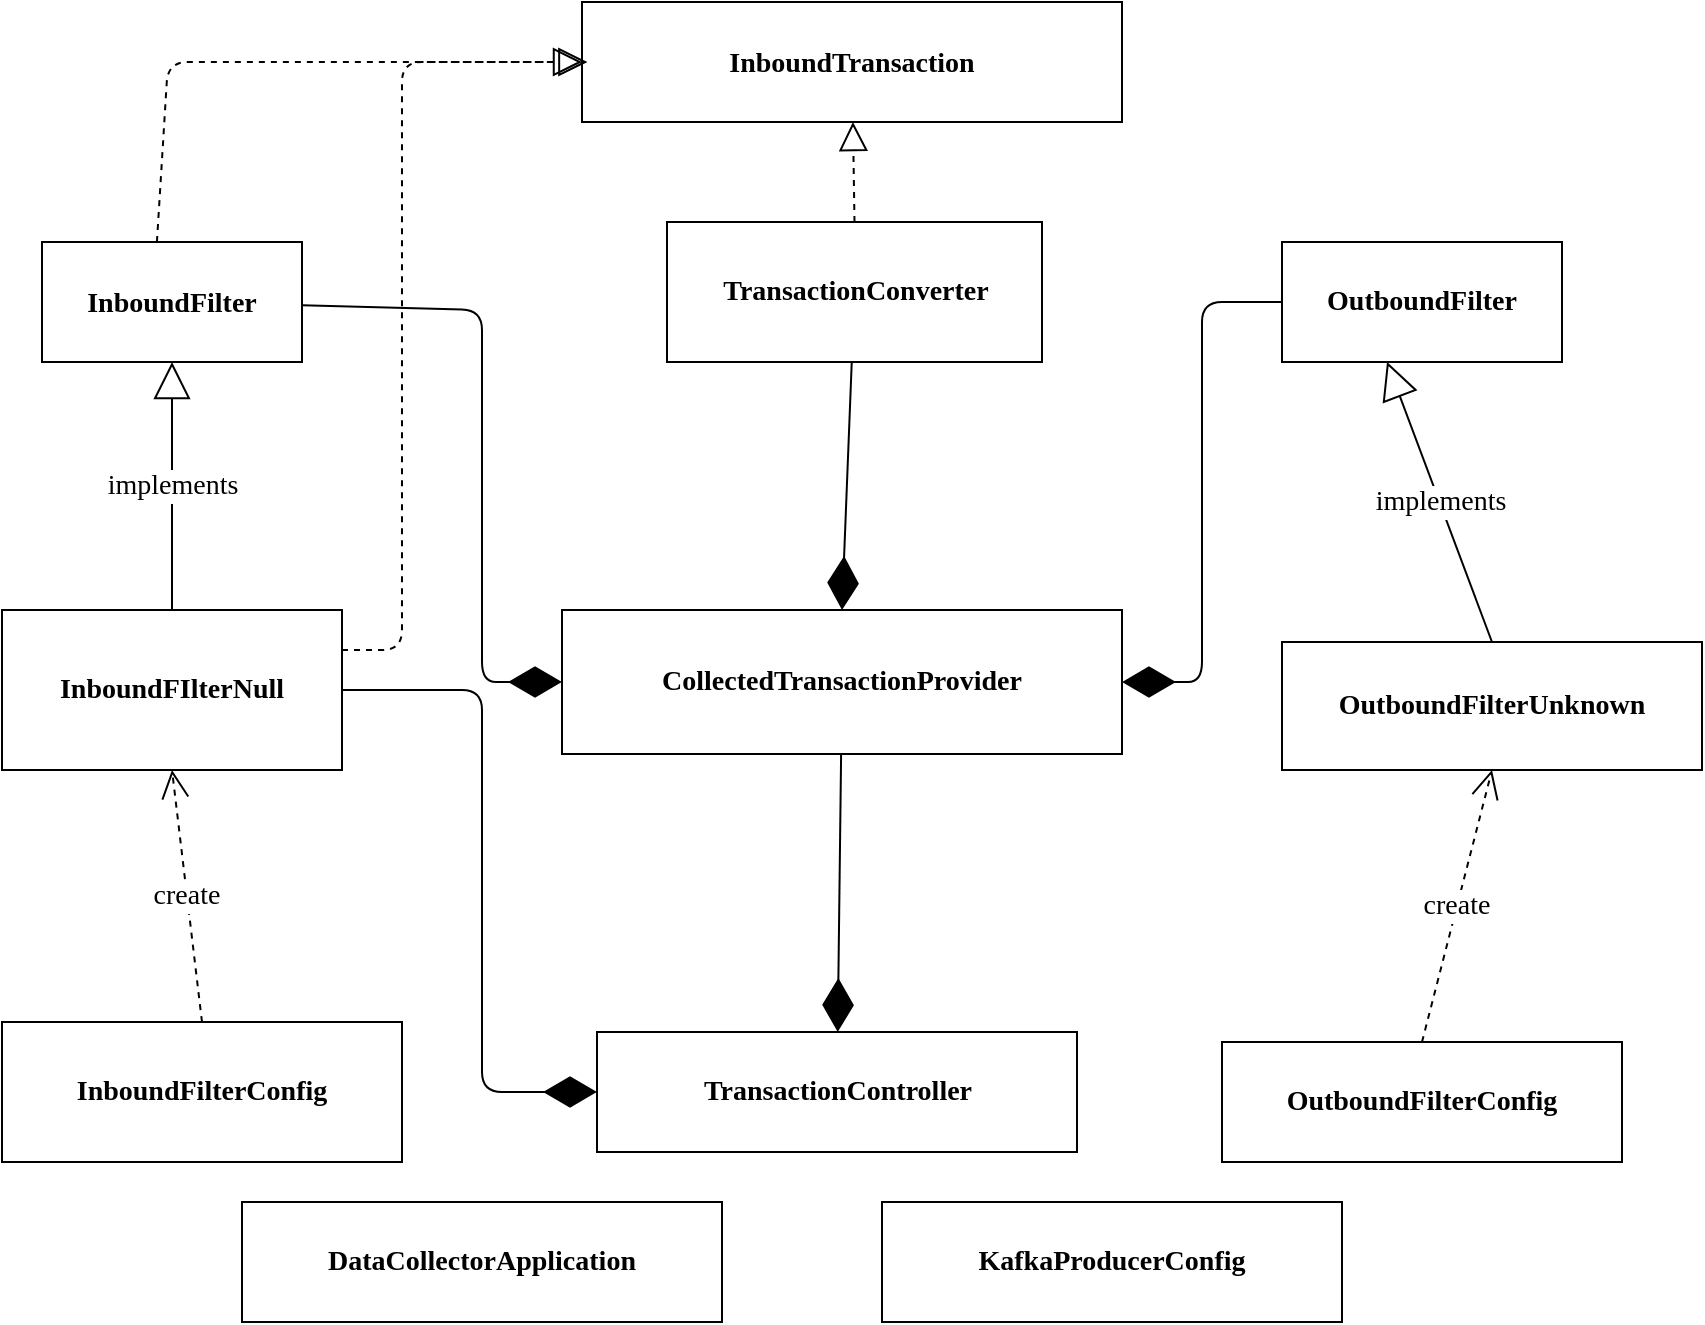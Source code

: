 <mxfile version="14.6.13" type="device"><diagram id="5Xkx14WOswFEMGY9lgMu" name="Page-1"><mxGraphModel dx="1021" dy="612" grid="1" gridSize="10" guides="1" tooltips="1" connect="1" arrows="1" fold="1" page="1" pageScale="1" pageWidth="850" pageHeight="1100" math="0" shadow="0"><root><mxCell id="0"/><mxCell id="1" parent="0"/><mxCell id="FdQxKiR-fswxZUdKpkgI-3" value="&lt;p style=&quot;margin: 4px 0px 0px; font-size: 14px;&quot;&gt;&lt;font data-font-src=&quot;https://fonts.googleapis.com/css?family=Fira+Code&quot; style=&quot;font-size: 14px;&quot; face=&quot;Fira Code&quot;&gt;&lt;br style=&quot;font-size: 14px;&quot;&gt;&lt;span style=&quot;font-size: 14px;&quot;&gt;InboundTransaction&lt;/span&gt;&lt;/font&gt;&lt;/p&gt;" style="verticalAlign=middle;align=center;overflow=fill;fontSize=14;fontFamily=Helvetica;html=1;fontStyle=1" vertex="1" parent="1"><mxGeometry x="410" y="60" width="270" height="60" as="geometry"/></mxCell><mxCell id="FdQxKiR-fswxZUdKpkgI-4" value="&lt;font face=&quot;Fira Code&quot; data-font-src=&quot;https://fonts.googleapis.com/css?family=Fira+Code&quot; style=&quot;font-size: 14px;&quot;&gt;InboundFilter&lt;/font&gt;" style="rounded=0;whiteSpace=wrap;html=1;fontSize=14;fontStyle=1" vertex="1" parent="1"><mxGeometry x="140" y="180" width="130" height="60" as="geometry"/></mxCell><mxCell id="FdQxKiR-fswxZUdKpkgI-5" value="TransactionConverter" style="rounded=0;whiteSpace=wrap;html=1;fontSize=14;fontFamily=Fira Code;fontSource=https%3A%2F%2Ffonts.googleapis.com%2Fcss%3Ffamily%3DFira%2BCode;fontStyle=1" vertex="1" parent="1"><mxGeometry x="452.5" y="170" width="187.5" height="70" as="geometry"/></mxCell><mxCell id="FdQxKiR-fswxZUdKpkgI-6" value="&lt;b style=&quot;font-size: 14px;&quot;&gt;OutboundFilter&lt;/b&gt;" style="rounded=0;whiteSpace=wrap;html=1;fontFamily=Fira Code;fontSource=https%3A%2F%2Ffonts.googleapis.com%2Fcss%3Ffamily%3DFira%2BCode;fontSize=14;" vertex="1" parent="1"><mxGeometry x="760" y="180" width="140" height="60" as="geometry"/></mxCell><mxCell id="FdQxKiR-fswxZUdKpkgI-9" value="InboundFIlterNull" style="rounded=0;whiteSpace=wrap;html=1;fontFamily=Fira Code;fontSource=https%3A%2F%2Ffonts.googleapis.com%2Fcss%3Ffamily%3DFira%2BCode;fontSize=14;fontStyle=1" vertex="1" parent="1"><mxGeometry x="120" y="364" width="170" height="80" as="geometry"/></mxCell><mxCell id="FdQxKiR-fswxZUdKpkgI-10" value="CollectedTransactionProvider" style="rounded=0;whiteSpace=wrap;html=1;fontFamily=Fira Code;fontSource=https%3A%2F%2Ffonts.googleapis.com%2Fcss%3Ffamily%3DFira%2BCode;fontSize=14;fontStyle=1" vertex="1" parent="1"><mxGeometry x="400" y="364" width="280" height="72" as="geometry"/></mxCell><mxCell id="FdQxKiR-fswxZUdKpkgI-11" value="OutboundFilterUnknown" style="rounded=0;whiteSpace=wrap;html=1;fontFamily=Fira Code;fontSource=https%3A%2F%2Ffonts.googleapis.com%2Fcss%3Ffamily%3DFira%2BCode;fontSize=14;fontStyle=1" vertex="1" parent="1"><mxGeometry x="760" y="380" width="210" height="64" as="geometry"/></mxCell><mxCell id="FdQxKiR-fswxZUdKpkgI-12" value="InboundFilterConfig" style="rounded=0;whiteSpace=wrap;html=1;fontFamily=Fira Code;fontSource=https%3A%2F%2Ffonts.googleapis.com%2Fcss%3Ffamily%3DFira%2BCode;fontSize=14;fontStyle=1" vertex="1" parent="1"><mxGeometry x="120" y="570" width="200" height="70" as="geometry"/></mxCell><mxCell id="FdQxKiR-fswxZUdKpkgI-13" value="TransactionController" style="rounded=0;whiteSpace=wrap;html=1;fontFamily=Fira Code;fontSource=https%3A%2F%2Ffonts.googleapis.com%2Fcss%3Ffamily%3DFira%2BCode;fontSize=14;fontStyle=1" vertex="1" parent="1"><mxGeometry x="417.5" y="575" width="240" height="60" as="geometry"/></mxCell><mxCell id="FdQxKiR-fswxZUdKpkgI-14" value="OutboundFilterConfig" style="rounded=0;whiteSpace=wrap;html=1;fontFamily=Fira Code;fontSource=https%3A%2F%2Ffonts.googleapis.com%2Fcss%3Ffamily%3DFira%2BCode;fontSize=14;fontStyle=1" vertex="1" parent="1"><mxGeometry x="730" y="580" width="200" height="60" as="geometry"/></mxCell><mxCell id="FdQxKiR-fswxZUdKpkgI-15" value="DataCollectorApplication" style="rounded=0;whiteSpace=wrap;html=1;fontFamily=Fira Code;fontSource=https%3A%2F%2Ffonts.googleapis.com%2Fcss%3Ffamily%3DFira%2BCode;fontSize=14;fontStyle=1" vertex="1" parent="1"><mxGeometry x="240" y="660" width="240" height="60" as="geometry"/></mxCell><mxCell id="FdQxKiR-fswxZUdKpkgI-16" value="KafkaProducerConfig" style="rounded=0;whiteSpace=wrap;html=1;fontFamily=Fira Code;fontSource=https%3A%2F%2Ffonts.googleapis.com%2Fcss%3Ffamily%3DFira%2BCode;fontSize=14;fontStyle=1" vertex="1" parent="1"><mxGeometry x="560" y="660" width="230" height="60" as="geometry"/></mxCell><mxCell id="FdQxKiR-fswxZUdKpkgI-18" value="create" style="endArrow=open;endSize=12;dashed=1;html=1;fontFamily=Fira Code;fontSource=https%3A%2F%2Ffonts.googleapis.com%2Fcss%3Ffamily%3DFira%2BCode;fontSize=14;exitX=0.5;exitY=0;exitDx=0;exitDy=0;entryX=0.5;entryY=1;entryDx=0;entryDy=0;" edge="1" parent="1" source="FdQxKiR-fswxZUdKpkgI-14" target="FdQxKiR-fswxZUdKpkgI-11"><mxGeometry width="160" relative="1" as="geometry"><mxPoint x="780" y="540" as="sourcePoint"/><mxPoint x="870" y="490" as="targetPoint"/></mxGeometry></mxCell><mxCell id="FdQxKiR-fswxZUdKpkgI-21" value="implements" style="endArrow=block;endSize=16;endFill=0;html=1;fontFamily=Fira Code;fontSource=https%3A%2F%2Ffonts.googleapis.com%2Fcss%3Ffamily%3DFira%2BCode;fontSize=14;entryX=0.375;entryY=1;entryDx=0;entryDy=0;entryPerimeter=0;exitX=0.5;exitY=0;exitDx=0;exitDy=0;" edge="1" parent="1" source="FdQxKiR-fswxZUdKpkgI-11" target="FdQxKiR-fswxZUdKpkgI-6"><mxGeometry width="160" relative="1" as="geometry"><mxPoint x="450" y="460" as="sourcePoint"/><mxPoint x="610" y="460" as="targetPoint"/></mxGeometry></mxCell><mxCell id="FdQxKiR-fswxZUdKpkgI-23" value="implements" style="endArrow=block;endSize=16;endFill=0;html=1;fontFamily=Fira Code;fontSource=https%3A%2F%2Ffonts.googleapis.com%2Fcss%3Ffamily%3DFira%2BCode;fontSize=14;exitX=0.5;exitY=0;exitDx=0;exitDy=0;" edge="1" parent="1" source="FdQxKiR-fswxZUdKpkgI-9" target="FdQxKiR-fswxZUdKpkgI-4"><mxGeometry width="160" relative="1" as="geometry"><mxPoint x="110" y="290" as="sourcePoint"/><mxPoint x="20" y="202" as="targetPoint"/></mxGeometry></mxCell><mxCell id="FdQxKiR-fswxZUdKpkgI-24" value="" style="endArrow=block;dashed=1;endFill=0;endSize=12;html=1;fontFamily=Fira Code;fontSource=https%3A%2F%2Ffonts.googleapis.com%2Fcss%3Ffamily%3DFira%2BCode;fontSize=14;entryX=0.01;entryY=0.5;entryDx=0;entryDy=0;exitX=0.442;exitY=0;exitDx=0;exitDy=0;exitPerimeter=0;entryPerimeter=0;" edge="1" parent="1" source="FdQxKiR-fswxZUdKpkgI-4" target="FdQxKiR-fswxZUdKpkgI-3"><mxGeometry width="160" relative="1" as="geometry"><mxPoint x="300" y="160" as="sourcePoint"/><mxPoint x="460" y="160" as="targetPoint"/><Array as="points"><mxPoint x="203" y="90"/></Array></mxGeometry></mxCell><mxCell id="FdQxKiR-fswxZUdKpkgI-26" value="" style="endArrow=block;dashed=1;endFill=0;endSize=12;html=1;fontFamily=Fira Code;fontSource=https%3A%2F%2Ffonts.googleapis.com%2Fcss%3Ffamily%3DFira%2BCode;fontSize=14;exitX=0.5;exitY=0;exitDx=0;exitDy=0;" edge="1" parent="1" source="FdQxKiR-fswxZUdKpkgI-5" target="FdQxKiR-fswxZUdKpkgI-3"><mxGeometry width="160" relative="1" as="geometry"><mxPoint x="550" y="150" as="sourcePoint"/><mxPoint x="544" y="150" as="targetPoint"/></mxGeometry></mxCell><mxCell id="FdQxKiR-fswxZUdKpkgI-29" value="" style="endArrow=block;dashed=1;endFill=0;endSize=12;html=1;fontFamily=Fira Code;fontSource=https%3A%2F%2Ffonts.googleapis.com%2Fcss%3Ffamily%3DFira%2BCode;fontSize=14;exitX=1;exitY=0.25;exitDx=0;exitDy=0;" edge="1" parent="1" source="FdQxKiR-fswxZUdKpkgI-9" target="FdQxKiR-fswxZUdKpkgI-3"><mxGeometry width="160" relative="1" as="geometry"><mxPoint x="310" y="230" as="sourcePoint"/><mxPoint x="390" y="110" as="targetPoint"/><Array as="points"><mxPoint x="320" y="384"/><mxPoint x="320" y="90"/></Array></mxGeometry></mxCell><mxCell id="FdQxKiR-fswxZUdKpkgI-30" value="create" style="endArrow=open;endSize=12;dashed=1;html=1;fontFamily=Fira Code;fontSource=https%3A%2F%2Ffonts.googleapis.com%2Fcss%3Ffamily%3DFira%2BCode;fontSize=14;exitX=0.5;exitY=0;exitDx=0;exitDy=0;entryX=0.5;entryY=1;entryDx=0;entryDy=0;" edge="1" parent="1" source="FdQxKiR-fswxZUdKpkgI-12" target="FdQxKiR-fswxZUdKpkgI-9"><mxGeometry width="160" relative="1" as="geometry"><mxPoint x="230" y="520" as="sourcePoint"/><mxPoint x="205" y="500" as="targetPoint"/></mxGeometry></mxCell><mxCell id="FdQxKiR-fswxZUdKpkgI-31" value="" style="endArrow=diamondThin;endFill=1;endSize=24;html=1;fontFamily=Fira Code;fontSource=https%3A%2F%2Ffonts.googleapis.com%2Fcss%3Ffamily%3DFira%2BCode;fontSize=14;entryX=0.5;entryY=0;entryDx=0;entryDy=0;" edge="1" parent="1" source="FdQxKiR-fswxZUdKpkgI-5" target="FdQxKiR-fswxZUdKpkgI-10"><mxGeometry width="160" relative="1" as="geometry"><mxPoint x="410" y="260" as="sourcePoint"/><mxPoint x="570" y="260" as="targetPoint"/></mxGeometry></mxCell><mxCell id="FdQxKiR-fswxZUdKpkgI-32" value="" style="endArrow=diamondThin;endFill=1;endSize=24;html=1;fontFamily=Fira Code;fontSource=https%3A%2F%2Ffonts.googleapis.com%2Fcss%3Ffamily%3DFira%2BCode;fontSize=14;entryX=1;entryY=0.5;entryDx=0;entryDy=0;exitX=0;exitY=0.5;exitDx=0;exitDy=0;" edge="1" parent="1" source="FdQxKiR-fswxZUdKpkgI-6" target="FdQxKiR-fswxZUdKpkgI-10"><mxGeometry width="160" relative="1" as="geometry"><mxPoint x="740" y="150" as="sourcePoint"/><mxPoint x="640" y="330" as="targetPoint"/><Array as="points"><mxPoint x="720" y="210"/><mxPoint x="720" y="400"/></Array></mxGeometry></mxCell><mxCell id="FdQxKiR-fswxZUdKpkgI-33" value="" style="endArrow=diamondThin;endFill=1;endSize=24;html=1;fontFamily=Fira Code;fontSource=https%3A%2F%2Ffonts.googleapis.com%2Fcss%3Ffamily%3DFira%2BCode;fontSize=14;entryX=0;entryY=0.5;entryDx=0;entryDy=0;" edge="1" parent="1" source="FdQxKiR-fswxZUdKpkgI-4" target="FdQxKiR-fswxZUdKpkgI-10"><mxGeometry width="160" relative="1" as="geometry"><mxPoint x="430" y="300" as="sourcePoint"/><mxPoint x="500" y="340" as="targetPoint"/><Array as="points"><mxPoint x="360" y="214"/><mxPoint x="360" y="400"/></Array></mxGeometry></mxCell><mxCell id="FdQxKiR-fswxZUdKpkgI-34" value="" style="endArrow=diamondThin;endFill=1;endSize=24;html=1;fontFamily=Fira Code;fontSource=https%3A%2F%2Ffonts.googleapis.com%2Fcss%3Ffamily%3DFira%2BCode;fontSize=14;" edge="1" parent="1" source="FdQxKiR-fswxZUdKpkgI-10" target="FdQxKiR-fswxZUdKpkgI-13"><mxGeometry width="160" relative="1" as="geometry"><mxPoint x="600" y="460" as="sourcePoint"/><mxPoint x="540" y="590" as="targetPoint"/></mxGeometry></mxCell><mxCell id="FdQxKiR-fswxZUdKpkgI-35" value="" style="endArrow=diamondThin;endFill=1;endSize=24;html=1;fontFamily=Fira Code;fontSource=https%3A%2F%2Ffonts.googleapis.com%2Fcss%3Ffamily%3DFira%2BCode;fontSize=14;entryX=0;entryY=0.5;entryDx=0;entryDy=0;exitX=1;exitY=0.5;exitDx=0;exitDy=0;" edge="1" parent="1" source="FdQxKiR-fswxZUdKpkgI-9" target="FdQxKiR-fswxZUdKpkgI-13"><mxGeometry width="160" relative="1" as="geometry"><mxPoint x="320" y="470" as="sourcePoint"/><mxPoint x="270" y="590" as="targetPoint"/><Array as="points"><mxPoint x="360" y="404"/><mxPoint x="360" y="605"/></Array></mxGeometry></mxCell></root></mxGraphModel></diagram></mxfile>
